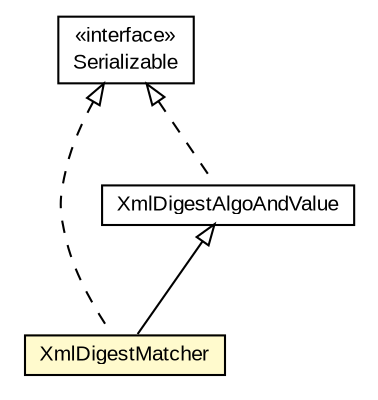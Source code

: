 #!/usr/local/bin/dot
#
# Class diagram 
# Generated by UMLGraph version R5_6-24-gf6e263 (http://www.umlgraph.org/)
#

digraph G {
	edge [fontname="arial",fontsize=10,labelfontname="arial",labelfontsize=10];
	node [fontname="arial",fontsize=10,shape=plaintext];
	nodesep=0.25;
	ranksep=0.5;
	// eu.europa.esig.dss.jaxb.diagnostic.XmlDigestMatcher
	c807650 [label=<<table title="eu.europa.esig.dss.jaxb.diagnostic.XmlDigestMatcher" border="0" cellborder="1" cellspacing="0" cellpadding="2" port="p" bgcolor="lemonChiffon" href="./XmlDigestMatcher.html">
		<tr><td><table border="0" cellspacing="0" cellpadding="1">
<tr><td align="center" balign="center"> XmlDigestMatcher </td></tr>
		</table></td></tr>
		</table>>, URL="./XmlDigestMatcher.html", fontname="arial", fontcolor="black", fontsize=10.0];
	// eu.europa.esig.dss.jaxb.diagnostic.XmlDigestAlgoAndValue
	c807651 [label=<<table title="eu.europa.esig.dss.jaxb.diagnostic.XmlDigestAlgoAndValue" border="0" cellborder="1" cellspacing="0" cellpadding="2" port="p" href="./XmlDigestAlgoAndValue.html">
		<tr><td><table border="0" cellspacing="0" cellpadding="1">
<tr><td align="center" balign="center"> XmlDigestAlgoAndValue </td></tr>
		</table></td></tr>
		</table>>, URL="./XmlDigestAlgoAndValue.html", fontname="arial", fontcolor="black", fontsize=10.0];
	//eu.europa.esig.dss.jaxb.diagnostic.XmlDigestMatcher extends eu.europa.esig.dss.jaxb.diagnostic.XmlDigestAlgoAndValue
	c807651:p -> c807650:p [dir=back,arrowtail=empty];
	//eu.europa.esig.dss.jaxb.diagnostic.XmlDigestMatcher implements java.io.Serializable
	c808181:p -> c807650:p [dir=back,arrowtail=empty,style=dashed];
	//eu.europa.esig.dss.jaxb.diagnostic.XmlDigestAlgoAndValue implements java.io.Serializable
	c808181:p -> c807651:p [dir=back,arrowtail=empty,style=dashed];
	// java.io.Serializable
	c808181 [label=<<table title="java.io.Serializable" border="0" cellborder="1" cellspacing="0" cellpadding="2" port="p" href="http://java.sun.com/j2se/1.4.2/docs/api/java/io/Serializable.html">
		<tr><td><table border="0" cellspacing="0" cellpadding="1">
<tr><td align="center" balign="center"> &#171;interface&#187; </td></tr>
<tr><td align="center" balign="center"> Serializable </td></tr>
		</table></td></tr>
		</table>>, URL="http://java.sun.com/j2se/1.4.2/docs/api/java/io/Serializable.html", fontname="arial", fontcolor="black", fontsize=10.0];
}

